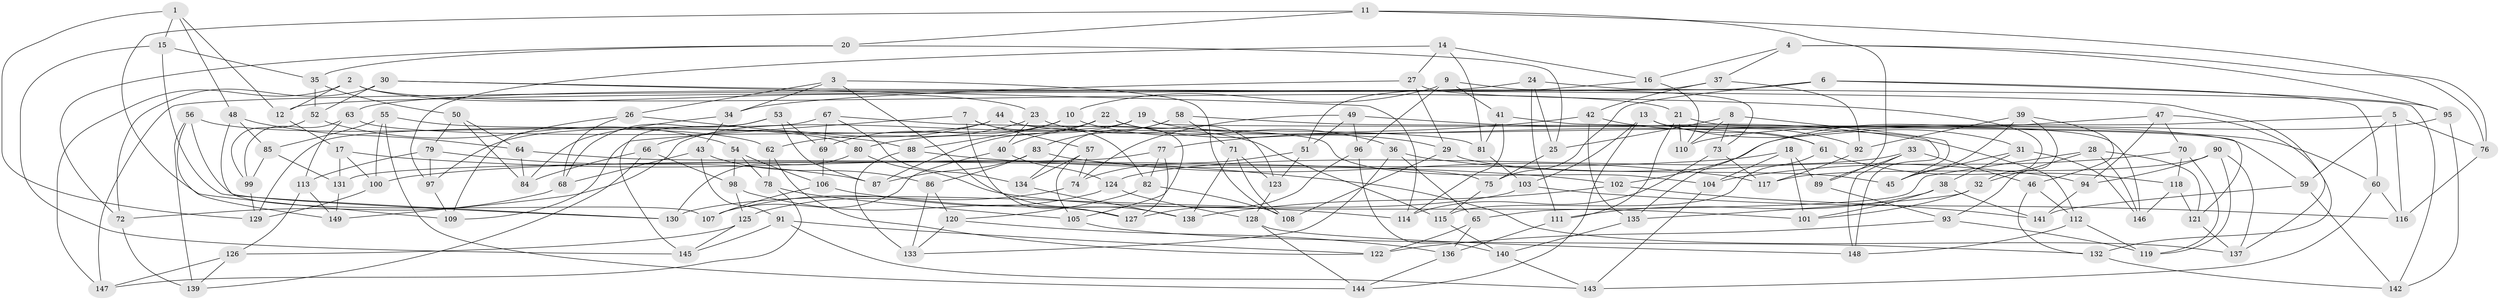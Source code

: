 // coarse degree distribution, {6: 0.4489795918367347, 5: 0.07142857142857142, 4: 0.46938775510204084, 3: 0.01020408163265306}
// Generated by graph-tools (version 1.1) at 2025/42/03/06/25 10:42:16]
// undirected, 149 vertices, 298 edges
graph export_dot {
graph [start="1"]
  node [color=gray90,style=filled];
  1;
  2;
  3;
  4;
  5;
  6;
  7;
  8;
  9;
  10;
  11;
  12;
  13;
  14;
  15;
  16;
  17;
  18;
  19;
  20;
  21;
  22;
  23;
  24;
  25;
  26;
  27;
  28;
  29;
  30;
  31;
  32;
  33;
  34;
  35;
  36;
  37;
  38;
  39;
  40;
  41;
  42;
  43;
  44;
  45;
  46;
  47;
  48;
  49;
  50;
  51;
  52;
  53;
  54;
  55;
  56;
  57;
  58;
  59;
  60;
  61;
  62;
  63;
  64;
  65;
  66;
  67;
  68;
  69;
  70;
  71;
  72;
  73;
  74;
  75;
  76;
  77;
  78;
  79;
  80;
  81;
  82;
  83;
  84;
  85;
  86;
  87;
  88;
  89;
  90;
  91;
  92;
  93;
  94;
  95;
  96;
  97;
  98;
  99;
  100;
  101;
  102;
  103;
  104;
  105;
  106;
  107;
  108;
  109;
  110;
  111;
  112;
  113;
  114;
  115;
  116;
  117;
  118;
  119;
  120;
  121;
  122;
  123;
  124;
  125;
  126;
  127;
  128;
  129;
  130;
  131;
  132;
  133;
  134;
  135;
  136;
  137;
  138;
  139;
  140;
  141;
  142;
  143;
  144;
  145;
  146;
  147;
  148;
  149;
  1 -- 15;
  1 -- 129;
  1 -- 48;
  1 -- 12;
  2 -- 23;
  2 -- 12;
  2 -- 147;
  2 -- 21;
  3 -- 138;
  3 -- 26;
  3 -- 108;
  3 -- 34;
  4 -- 16;
  4 -- 95;
  4 -- 76;
  4 -- 37;
  5 -- 116;
  5 -- 110;
  5 -- 76;
  5 -- 59;
  6 -- 95;
  6 -- 12;
  6 -- 60;
  6 -- 75;
  7 -- 109;
  7 -- 82;
  7 -- 57;
  7 -- 127;
  8 -- 110;
  8 -- 25;
  8 -- 45;
  8 -- 73;
  9 -- 73;
  9 -- 41;
  9 -- 10;
  9 -- 96;
  10 -- 88;
  10 -- 69;
  10 -- 36;
  11 -- 20;
  11 -- 76;
  11 -- 109;
  11 -- 89;
  12 -- 17;
  13 -- 144;
  13 -- 31;
  13 -- 103;
  13 -- 61;
  14 -- 16;
  14 -- 27;
  14 -- 97;
  14 -- 81;
  15 -- 130;
  15 -- 35;
  15 -- 145;
  16 -- 51;
  16 -- 110;
  17 -- 137;
  17 -- 100;
  17 -- 131;
  18 -- 104;
  18 -- 101;
  18 -- 89;
  18 -- 100;
  19 -- 121;
  19 -- 61;
  19 -- 87;
  19 -- 149;
  20 -- 25;
  20 -- 72;
  20 -- 35;
  21 -- 110;
  21 -- 111;
  21 -- 146;
  22 -- 40;
  22 -- 29;
  22 -- 80;
  22 -- 123;
  23 -- 62;
  23 -- 40;
  23 -- 115;
  24 -- 63;
  24 -- 25;
  24 -- 111;
  24 -- 142;
  25 -- 75;
  26 -- 68;
  26 -- 88;
  26 -- 109;
  27 -- 34;
  27 -- 32;
  27 -- 29;
  28 -- 32;
  28 -- 65;
  28 -- 146;
  28 -- 121;
  29 -- 108;
  29 -- 45;
  30 -- 132;
  30 -- 114;
  30 -- 72;
  30 -- 52;
  31 -- 38;
  31 -- 45;
  31 -- 146;
  32 -- 135;
  32 -- 101;
  33 -- 124;
  33 -- 46;
  33 -- 89;
  33 -- 148;
  34 -- 84;
  34 -- 43;
  35 -- 50;
  35 -- 52;
  36 -- 65;
  36 -- 133;
  36 -- 94;
  37 -- 42;
  37 -- 147;
  37 -- 92;
  38 -- 111;
  38 -- 141;
  38 -- 101;
  39 -- 46;
  39 -- 45;
  39 -- 92;
  39 -- 93;
  40 -- 107;
  40 -- 124;
  41 -- 148;
  41 -- 81;
  41 -- 114;
  42 -- 92;
  42 -- 135;
  42 -- 77;
  43 -- 86;
  43 -- 68;
  43 -- 91;
  44 -- 59;
  44 -- 66;
  44 -- 97;
  44 -- 105;
  46 -- 132;
  46 -- 112;
  47 -- 135;
  47 -- 70;
  47 -- 94;
  47 -- 137;
  48 -- 64;
  48 -- 130;
  48 -- 85;
  49 -- 112;
  49 -- 74;
  49 -- 96;
  49 -- 51;
  50 -- 64;
  50 -- 79;
  50 -- 84;
  51 -- 74;
  51 -- 123;
  52 -- 99;
  52 -- 54;
  53 -- 68;
  53 -- 69;
  53 -- 87;
  53 -- 145;
  54 -- 106;
  54 -- 78;
  54 -- 98;
  55 -- 100;
  55 -- 80;
  55 -- 85;
  55 -- 144;
  56 -- 62;
  56 -- 149;
  56 -- 139;
  56 -- 107;
  57 -- 74;
  57 -- 105;
  57 -- 134;
  58 -- 71;
  58 -- 83;
  58 -- 134;
  58 -- 60;
  59 -- 142;
  59 -- 141;
  60 -- 143;
  60 -- 116;
  61 -- 115;
  61 -- 118;
  62 -- 122;
  62 -- 78;
  63 -- 81;
  63 -- 99;
  63 -- 113;
  64 -- 84;
  64 -- 75;
  65 -- 136;
  65 -- 122;
  66 -- 139;
  66 -- 98;
  66 -- 84;
  67 -- 134;
  67 -- 129;
  67 -- 69;
  67 -- 104;
  68 -- 72;
  69 -- 106;
  70 -- 104;
  70 -- 118;
  70 -- 119;
  71 -- 108;
  71 -- 123;
  71 -- 138;
  72 -- 139;
  73 -- 114;
  73 -- 117;
  74 -- 107;
  75 -- 115;
  76 -- 116;
  77 -- 82;
  77 -- 127;
  77 -- 131;
  78 -- 147;
  78 -- 105;
  79 -- 87;
  79 -- 97;
  79 -- 113;
  80 -- 101;
  80 -- 130;
  81 -- 103;
  82 -- 120;
  82 -- 108;
  83 -- 117;
  83 -- 86;
  83 -- 87;
  85 -- 131;
  85 -- 99;
  86 -- 120;
  86 -- 133;
  88 -- 133;
  88 -- 102;
  89 -- 93;
  90 -- 119;
  90 -- 94;
  90 -- 117;
  90 -- 137;
  91 -- 143;
  91 -- 122;
  91 -- 145;
  92 -- 117;
  93 -- 119;
  93 -- 122;
  94 -- 141;
  95 -- 102;
  95 -- 142;
  96 -- 127;
  96 -- 140;
  97 -- 109;
  98 -- 127;
  98 -- 125;
  99 -- 129;
  100 -- 129;
  102 -- 138;
  102 -- 141;
  103 -- 116;
  103 -- 130;
  104 -- 143;
  105 -- 132;
  106 -- 107;
  106 -- 114;
  111 -- 136;
  112 -- 119;
  112 -- 148;
  113 -- 149;
  113 -- 126;
  115 -- 140;
  118 -- 146;
  118 -- 121;
  120 -- 133;
  120 -- 136;
  121 -- 137;
  123 -- 128;
  124 -- 125;
  124 -- 128;
  125 -- 126;
  125 -- 145;
  126 -- 147;
  126 -- 139;
  128 -- 144;
  128 -- 148;
  131 -- 149;
  132 -- 142;
  134 -- 138;
  135 -- 140;
  136 -- 144;
  140 -- 143;
}
